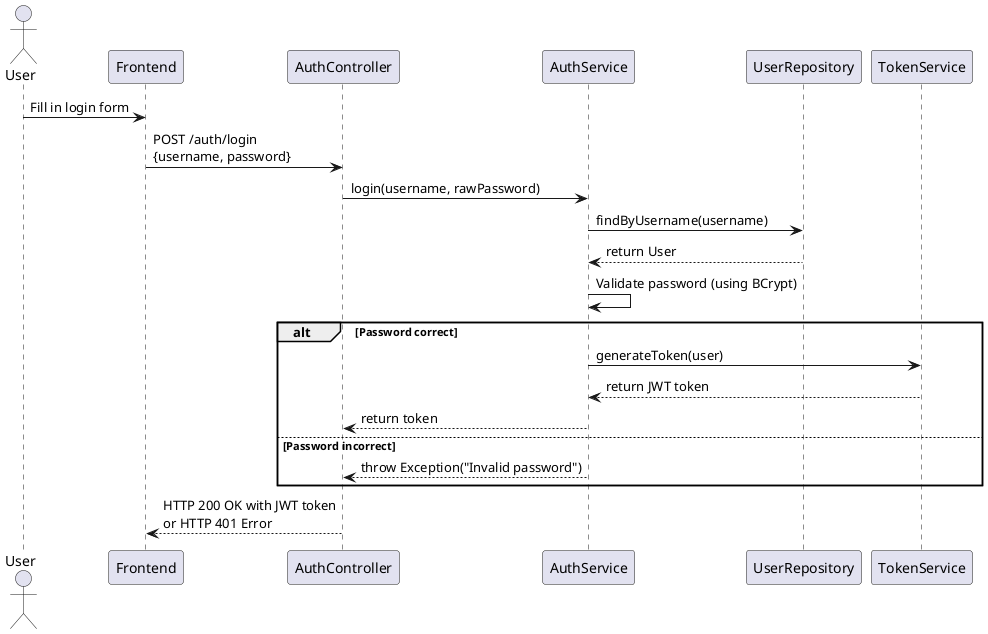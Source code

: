 @startuml
actor User
participant "Frontend" as FE
participant "AuthController" as AC
participant "AuthService" as AS
participant "UserRepository" as UR
participant "TokenService" as TS

User -> FE: Fill in login form
FE -> AC: POST /auth/login\n{username, password}
AC -> AS: login(username, rawPassword)
AS -> UR: findByUsername(username)
UR --> AS: return User
AS -> AS: Validate password (using BCrypt)
alt Password correct
    AS -> TS: generateToken(user)
    TS --> AS: return JWT token
    AS --> AC: return token
else Password incorrect
    AS --> AC: throw Exception("Invalid password")
end
AC --> FE: HTTP 200 OK with JWT token\nor HTTP 401 Error
@enduml
